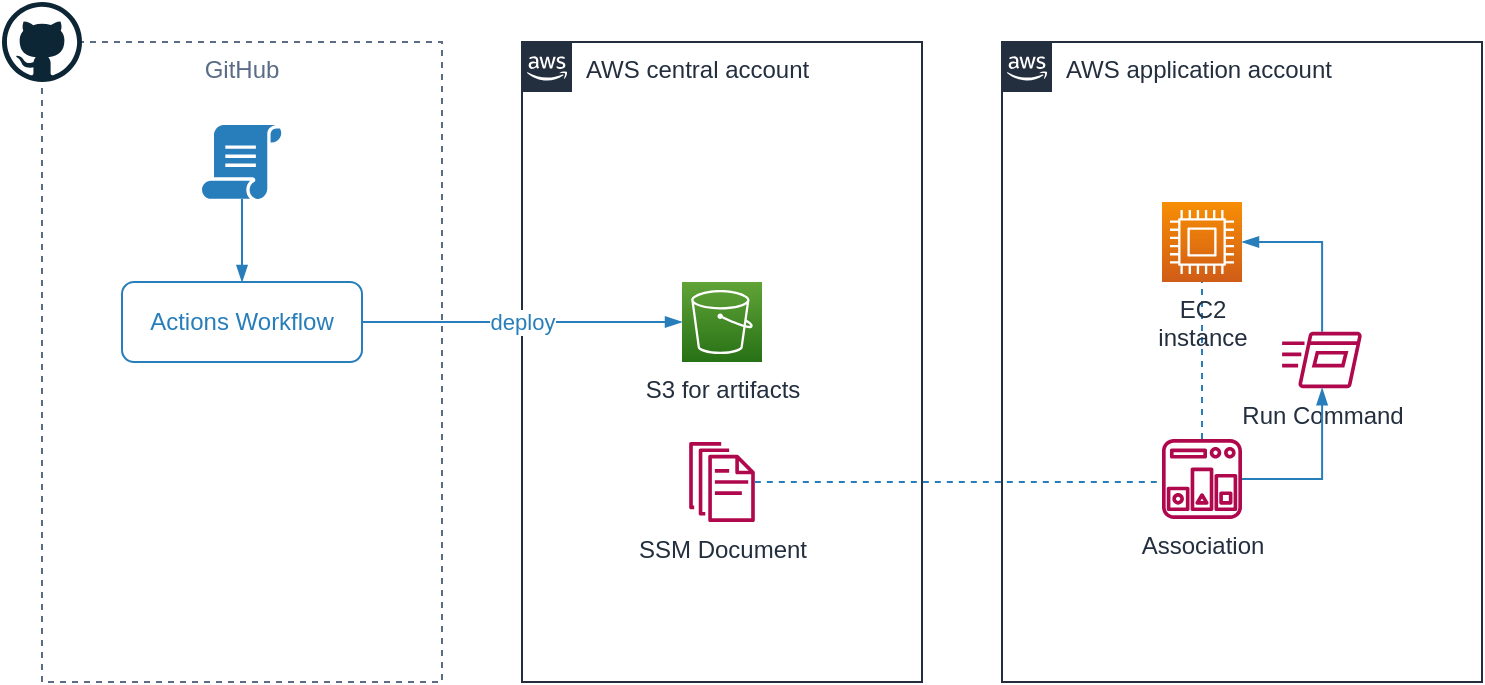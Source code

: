 <mxfile version="21.1.2" type="device">
  <diagram name="overview" id="J5EMipN2QuD0309S-2SP">
    <mxGraphModel dx="794" dy="544" grid="1" gridSize="10" guides="1" tooltips="1" connect="1" arrows="1" fold="1" page="1" pageScale="1" pageWidth="850" pageHeight="1100" math="0" shadow="0">
      <root>
        <mxCell id="0" />
        <mxCell id="1" parent="0" />
        <mxCell id="VDq1dd3q8uHi_eyDGigE-6" value="GitHub" style="fillColor=none;strokeColor=#5A6C86;dashed=1;verticalAlign=top;fontStyle=0;fontColor=#5A6C86;whiteSpace=wrap;html=1;" parent="1" vertex="1">
          <mxGeometry x="40" y="120" width="200" height="320" as="geometry" />
        </mxCell>
        <mxCell id="VDq1dd3q8uHi_eyDGigE-1" value="AWS central account" style="points=[[0,0],[0.25,0],[0.5,0],[0.75,0],[1,0],[1,0.25],[1,0.5],[1,0.75],[1,1],[0.75,1],[0.5,1],[0.25,1],[0,1],[0,0.75],[0,0.5],[0,0.25]];outlineConnect=0;gradientColor=none;html=1;whiteSpace=wrap;fontSize=12;fontStyle=0;container=1;pointerEvents=0;collapsible=0;recursiveResize=0;shape=mxgraph.aws4.group;grIcon=mxgraph.aws4.group_aws_cloud_alt;strokeColor=#232F3E;fillColor=none;verticalAlign=top;align=left;spacingLeft=30;fontColor=#232F3E;dashed=0;" parent="1" vertex="1">
          <mxGeometry x="280" y="120" width="200" height="320" as="geometry" />
        </mxCell>
        <mxCell id="VDq1dd3q8uHi_eyDGigE-3" value="S3 for artifacts" style="sketch=0;points=[[0,0,0],[0.25,0,0],[0.5,0,0],[0.75,0,0],[1,0,0],[0,1,0],[0.25,1,0],[0.5,1,0],[0.75,1,0],[1,1,0],[0,0.25,0],[0,0.5,0],[0,0.75,0],[1,0.25,0],[1,0.5,0],[1,0.75,0]];outlineConnect=0;fontColor=#232F3E;gradientColor=#60A337;gradientDirection=north;fillColor=#277116;strokeColor=#ffffff;dashed=0;verticalLabelPosition=bottom;verticalAlign=top;align=center;html=1;fontSize=12;fontStyle=0;aspect=fixed;shape=mxgraph.aws4.resourceIcon;resIcon=mxgraph.aws4.s3;" parent="VDq1dd3q8uHi_eyDGigE-1" vertex="1">
          <mxGeometry x="80" y="120" width="40" height="40" as="geometry" />
        </mxCell>
        <mxCell id="VDq1dd3q8uHi_eyDGigE-4" value="SSM Document" style="sketch=0;outlineConnect=0;fontColor=#232F3E;gradientColor=none;fillColor=#B0084D;strokeColor=none;dashed=0;verticalLabelPosition=bottom;verticalAlign=top;align=center;html=1;fontSize=12;fontStyle=0;aspect=fixed;pointerEvents=1;shape=mxgraph.aws4.documents;" parent="VDq1dd3q8uHi_eyDGigE-1" vertex="1">
          <mxGeometry x="83.59" y="200" width="32.82" height="40" as="geometry" />
        </mxCell>
        <mxCell id="VDq1dd3q8uHi_eyDGigE-2" value="AWS application account" style="points=[[0,0],[0.25,0],[0.5,0],[0.75,0],[1,0],[1,0.25],[1,0.5],[1,0.75],[1,1],[0.75,1],[0.5,1],[0.25,1],[0,1],[0,0.75],[0,0.5],[0,0.25]];outlineConnect=0;gradientColor=none;html=1;whiteSpace=wrap;fontSize=12;fontStyle=0;container=1;pointerEvents=0;collapsible=0;recursiveResize=0;shape=mxgraph.aws4.group;grIcon=mxgraph.aws4.group_aws_cloud_alt;strokeColor=#232F3E;fillColor=none;verticalAlign=top;align=left;spacingLeft=30;fontColor=#232F3E;dashed=0;" parent="1" vertex="1">
          <mxGeometry x="520" y="120" width="240" height="320" as="geometry" />
        </mxCell>
        <mxCell id="VDq1dd3q8uHi_eyDGigE-22" style="edgeStyle=orthogonalEdgeStyle;shape=connector;rounded=0;orthogonalLoop=1;jettySize=auto;html=1;labelBackgroundColor=default;strokeColor=#287EBA;fontFamily=Helvetica;fontSize=11;fontColor=#287EBA;endArrow=none;endFill=0;dashed=1;" parent="VDq1dd3q8uHi_eyDGigE-2" source="VDq1dd3q8uHi_eyDGigE-15" target="VDq1dd3q8uHi_eyDGigE-19" edge="1">
          <mxGeometry relative="1" as="geometry" />
        </mxCell>
        <mxCell id="VDq1dd3q8uHi_eyDGigE-15" value="Association" style="sketch=0;outlineConnect=0;fontColor=#232F3E;gradientColor=none;fillColor=#B0084D;strokeColor=none;dashed=0;verticalLabelPosition=bottom;verticalAlign=top;align=center;html=1;fontSize=12;fontStyle=0;aspect=fixed;pointerEvents=1;shape=mxgraph.aws4.state_manager;rounded=1;fontFamily=Helvetica;" parent="VDq1dd3q8uHi_eyDGigE-2" vertex="1">
          <mxGeometry x="80" y="198.49" width="40" height="40" as="geometry" />
        </mxCell>
        <mxCell id="VDq1dd3q8uHi_eyDGigE-19" value="EC2&lt;br&gt;instance" style="sketch=0;points=[[0,0,0],[0.25,0,0],[0.5,0,0],[0.75,0,0],[1,0,0],[0,1,0],[0.25,1,0],[0.5,1,0],[0.75,1,0],[1,1,0],[0,0.25,0],[0,0.5,0],[0,0.75,0],[1,0.25,0],[1,0.5,0],[1,0.75,0]];outlineConnect=0;fontColor=#232F3E;gradientColor=#F78E04;gradientDirection=north;fillColor=#D05C17;strokeColor=#ffffff;dashed=0;verticalLabelPosition=bottom;verticalAlign=top;align=center;html=1;fontSize=12;fontStyle=0;aspect=fixed;shape=mxgraph.aws4.resourceIcon;resIcon=mxgraph.aws4.compute;rounded=1;fontFamily=Helvetica;" parent="VDq1dd3q8uHi_eyDGigE-2" vertex="1">
          <mxGeometry x="80" y="80" width="40" height="40" as="geometry" />
        </mxCell>
        <mxCell id="VDq1dd3q8uHi_eyDGigE-5" value="" style="dashed=0;outlineConnect=0;html=1;align=center;labelPosition=center;verticalLabelPosition=bottom;verticalAlign=top;shape=mxgraph.weblogos.github" parent="1" vertex="1">
          <mxGeometry x="20" y="100" width="40" height="40" as="geometry" />
        </mxCell>
        <mxCell id="VDq1dd3q8uHi_eyDGigE-10" value="deploy" style="edgeStyle=orthogonalEdgeStyle;shape=connector;rounded=0;orthogonalLoop=1;jettySize=auto;html=1;labelBackgroundColor=default;strokeColor=#287EBA;fontFamily=Helvetica;fontSize=11;fontColor=#287EBA;endArrow=blockThin;endFill=1;" parent="1" source="VDq1dd3q8uHi_eyDGigE-9" target="VDq1dd3q8uHi_eyDGigE-3" edge="1">
          <mxGeometry relative="1" as="geometry">
            <Array as="points">
              <mxPoint x="340" y="260" />
              <mxPoint x="340" y="260" />
            </Array>
            <mxPoint as="offset" />
          </mxGeometry>
        </mxCell>
        <mxCell id="VDq1dd3q8uHi_eyDGigE-9" value="Actions Workflow" style="rounded=1;whiteSpace=wrap;html=1;strokeColor=#287EBA;fontColor=#287EBA;" parent="1" vertex="1">
          <mxGeometry x="80" y="240" width="120" height="40" as="geometry" />
        </mxCell>
        <mxCell id="VDq1dd3q8uHi_eyDGigE-13" style="edgeStyle=orthogonalEdgeStyle;shape=connector;rounded=0;orthogonalLoop=1;jettySize=auto;html=1;labelBackgroundColor=default;strokeColor=#287EBA;fontFamily=Helvetica;fontSize=11;fontColor=#287EBA;endArrow=blockThin;endFill=1;" parent="1" source="VDq1dd3q8uHi_eyDGigE-11" target="VDq1dd3q8uHi_eyDGigE-9" edge="1">
          <mxGeometry relative="1" as="geometry" />
        </mxCell>
        <mxCell id="VDq1dd3q8uHi_eyDGigE-11" value="" style="sketch=0;pointerEvents=1;shadow=0;dashed=0;html=1;strokeColor=none;fillColor=#287EBA;labelPosition=center;verticalLabelPosition=bottom;verticalAlign=top;outlineConnect=0;align=center;shape=mxgraph.office.concepts.script;rounded=1;fontFamily=Helvetica;fontSize=11;fontColor=#287EBA;aspect=fixed;" parent="1" vertex="1">
          <mxGeometry x="120" y="161.51" width="40" height="36.98" as="geometry" />
        </mxCell>
        <mxCell id="VDq1dd3q8uHi_eyDGigE-20" style="edgeStyle=orthogonalEdgeStyle;shape=connector;rounded=0;orthogonalLoop=1;jettySize=auto;html=1;labelBackgroundColor=default;strokeColor=#287EBA;fontFamily=Helvetica;fontSize=11;fontColor=#287EBA;endArrow=blockThin;endFill=1;" parent="1" source="VDq1dd3q8uHi_eyDGigE-16" target="VDq1dd3q8uHi_eyDGigE-19" edge="1">
          <mxGeometry relative="1" as="geometry">
            <mxPoint x="660" y="340" as="targetPoint" />
            <Array as="points">
              <mxPoint x="680" y="220" />
            </Array>
          </mxGeometry>
        </mxCell>
        <mxCell id="VDq1dd3q8uHi_eyDGigE-16" value="Run Command" style="sketch=0;outlineConnect=0;fontColor=#232F3E;gradientColor=none;fillColor=#B0084D;strokeColor=none;dashed=0;verticalLabelPosition=bottom;verticalAlign=top;align=center;html=1;fontSize=12;fontStyle=0;aspect=fixed;pointerEvents=1;shape=mxgraph.aws4.run_command;rounded=1;fontFamily=Helvetica;" parent="1" vertex="1">
          <mxGeometry x="660" y="264.89" width="40" height="28.21" as="geometry" />
        </mxCell>
        <mxCell id="VDq1dd3q8uHi_eyDGigE-21" style="edgeStyle=orthogonalEdgeStyle;shape=connector;rounded=0;orthogonalLoop=1;jettySize=auto;html=1;labelBackgroundColor=default;strokeColor=#287EBA;fontFamily=Helvetica;fontSize=11;fontColor=#287EBA;endArrow=none;endFill=0;dashed=1;" parent="1" source="VDq1dd3q8uHi_eyDGigE-4" target="VDq1dd3q8uHi_eyDGigE-15" edge="1">
          <mxGeometry relative="1" as="geometry">
            <Array as="points">
              <mxPoint x="580" y="340" />
              <mxPoint x="580" y="340" />
            </Array>
          </mxGeometry>
        </mxCell>
        <mxCell id="VDq1dd3q8uHi_eyDGigE-23" style="edgeStyle=orthogonalEdgeStyle;shape=connector;rounded=0;orthogonalLoop=1;jettySize=auto;html=1;labelBackgroundColor=default;strokeColor=#287EBA;fontFamily=Helvetica;fontSize=11;fontColor=#287EBA;endArrow=blockThin;endFill=1;" parent="1" source="VDq1dd3q8uHi_eyDGigE-15" target="VDq1dd3q8uHi_eyDGigE-16" edge="1">
          <mxGeometry relative="1" as="geometry" />
        </mxCell>
      </root>
    </mxGraphModel>
  </diagram>
</mxfile>
